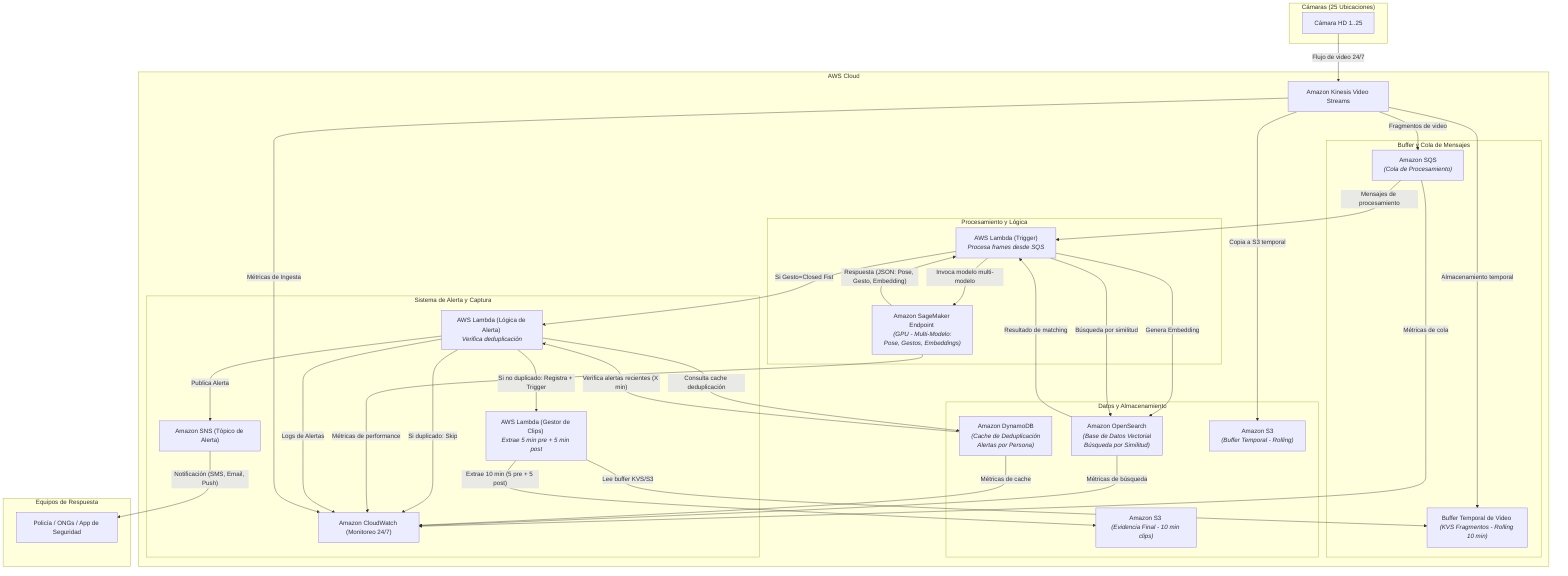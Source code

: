 graph TD
    subgraph "Cámaras (25 Ubicaciones)"
        CAM["Cámara HD 1..25"]
    end

    subgraph "AWS Cloud"
        KVS["Amazon Kinesis Video Streams"]
        
        subgraph "Buffer y Cola de Mensajes"
            SQS["Amazon SQS <br><i>(Cola de Procesamiento)</i>"]
            BUFFER["Buffer Temporal de Video <br><i>(KVS Fragmentos - Rolling 10 min)</i>"]
        end
        
        subgraph "Procesamiento y Lógica"
            L_Trigger["AWS Lambda (Trigger) <br><i>Procesa frames desde SQS</i>"]
            SME["Amazon SageMaker Endpoint <br><i>(GPU - Multi-Modelo:<br/>Pose, Gestos, Embeddings)</i>"]
        end

        subgraph "Datos y Almacenamiento"
            OS["Amazon OpenSearch <br><i>(Base de Datos Vectorial<br/>Búsqueda por Similitud)</i>"]
            DDB["Amazon DynamoDB <br><i>(Cache de Deduplicación<br/>Alertas por Persona)</i>"]
            S3_TEMP["Amazon S3 <br><i>(Buffer Temporal - Rolling)</i>"]
            S3_EVID["Amazon S3 <br><i>(Evidencia Final - 10 min clips)</i>"]
        end

        subgraph "Sistema de Alerta y Captura"
            L_Alert["AWS Lambda (Lógica de Alerta) <br><i>Verifica deduplicación</i>"]
            L_CLIP["AWS Lambda (Gestor de Clips) <br><i>Extrae 5 min pre + 5 min post</i>"]
            SNS["Amazon SNS (Tópico de Alerta)"]
            CW["Amazon CloudWatch (Monitoreo 24/7)"]
        end
    end

    subgraph "Equipos de Respuesta"
        R["Policía / ONGs / App de Seguridad"]
    end

    %% Flujo de Datos Principal
    CAM -- "Flujo de video 24/7" --> KVS
    KVS -- "Fragmentos de video" --> SQS
    KVS -- "Almacenamiento temporal" --> BUFFER
    KVS -- "Copia a S3 temporal" --> S3_TEMP
    SQS -- "Mensajes de procesamiento" --> L_Trigger
    L_Trigger -- "Invoca modelo multi-modelo" --> SME
    SME -- "Respuesta (JSON: Pose, Gesto, Embedding)" --> L_Trigger
    
    %% Flujo de Re-identificación
    L_Trigger -- "Genera Embedding" --> OS
    L_Trigger -- "Búsqueda por similitud" --> OS
    OS -- "Resultado de matching" --> L_Trigger
    
    %% Flujo de Alerta con Deduplicación
    L_Trigger -- "Si Gesto=Closed Fist" --> L_Alert
    L_Alert -- "Consulta cache deduplicación" --> DDB
    DDB -- "Verifica alertas recientes (X min)" --> L_Alert
    L_Alert -- "Si no duplicado: Registra + Trigger" --> L_CLIP
    L_Alert -- "Si duplicado: Skip" --> CW
    L_CLIP -- "Lee buffer KVS/S3" --> BUFFER
    L_CLIP -- "Extrae 10 min (5 pre + 5 post)" --> S3_EVID
    L_Alert -- "Publica Alerta" --> SNS
    SNS -- "Notificación (SMS, Email, Push)" --> R
    
    %% Monitoreo
    SME -- "Métricas de performance" --> CW
    L_Alert -- "Logs de Alertas" --> CW
    KVS -- "Métricas de Ingesta" --> CW
    SQS -- "Métricas de cola" --> CW
    OS -- "Métricas de búsqueda" --> CW
    DDB -- "Métricas de cache" --> CW